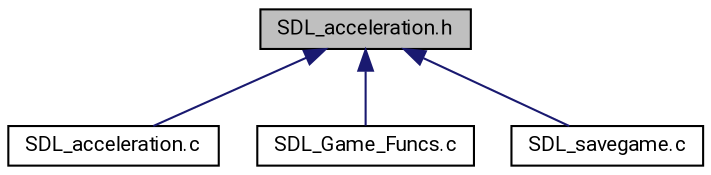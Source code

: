 digraph "SDL_acceleration.h"
{
 // LATEX_PDF_SIZE
  edge [fontname="Roboto",fontsize="10",labelfontname="Roboto",labelfontsize="10"];
  node [fontname="Roboto",fontsize="10",shape=record];
  Node6 [label="SDL_acceleration.h",height=0.2,width=0.4,color="black", fillcolor="grey75", style="filled", fontcolor="black",tooltip=" "];
  Node6 -> Node7 [dir="back",color="midnightblue",fontsize="10",style="solid",fontname="Roboto"];
  Node7 [label="SDL_acceleration.c",height=0.2,width=0.4,color="black", fillcolor="white", style="filled",URL="$SDL__acceleration_8c.html",tooltip="acceleration lib"];
  Node6 -> Node8 [dir="back",color="midnightblue",fontsize="10",style="solid",fontname="Roboto"];
  Node8 [label="SDL_Game_Funcs.c",height=0.2,width=0.4,color="black", fillcolor="white", style="filled",URL="$SDL__Game__Funcs_8c.html",tooltip=" "];
  Node6 -> Node9 [dir="back",color="midnightblue",fontsize="10",style="solid",fontname="Roboto"];
  Node9 [label="SDL_savegame.c",height=0.2,width=0.4,color="black", fillcolor="white", style="filled",URL="$SDL__savegame_8c.html",tooltip="save game"];
}
